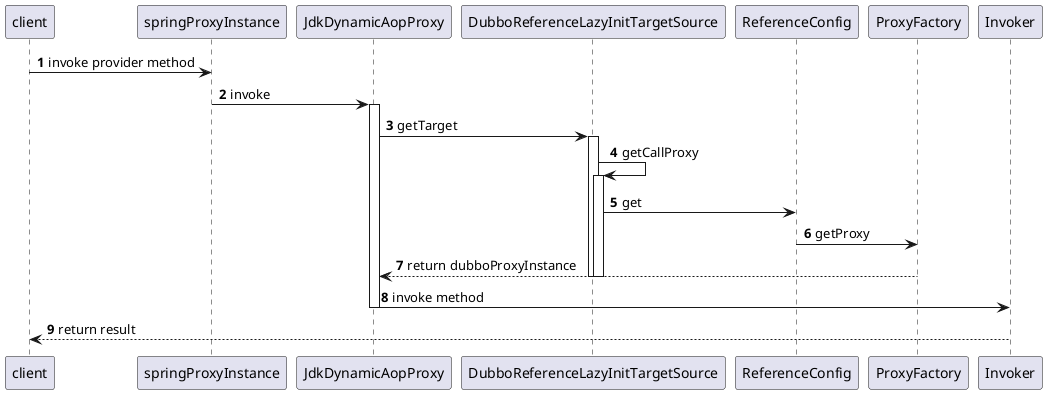 @startuml
'https://plantuml.com/sequence-diagram

autonumber

client -> springProxyInstance : invoke provider method
springProxyInstance -> JdkDynamicAopProxy ++ : invoke
    JdkDynamicAopProxy -> DubboReferenceLazyInitTargetSource ++ : getTarget
        DubboReferenceLazyInitTargetSource -> DubboReferenceLazyInitTargetSource ++ : getCallProxy
            DubboReferenceLazyInitTargetSource -> ReferenceConfig : get
            ReferenceConfig -> ProxyFactory : getProxy
            ProxyFactory --> JdkDynamicAopProxy : return dubboProxyInstance
        deactivate
    deactivate
    JdkDynamicAopProxy -> Invoker : invoke method
deactivate
Invoker --> client :return result

    'JdkDynamicAopProxy -> target : invoke method







@enduml